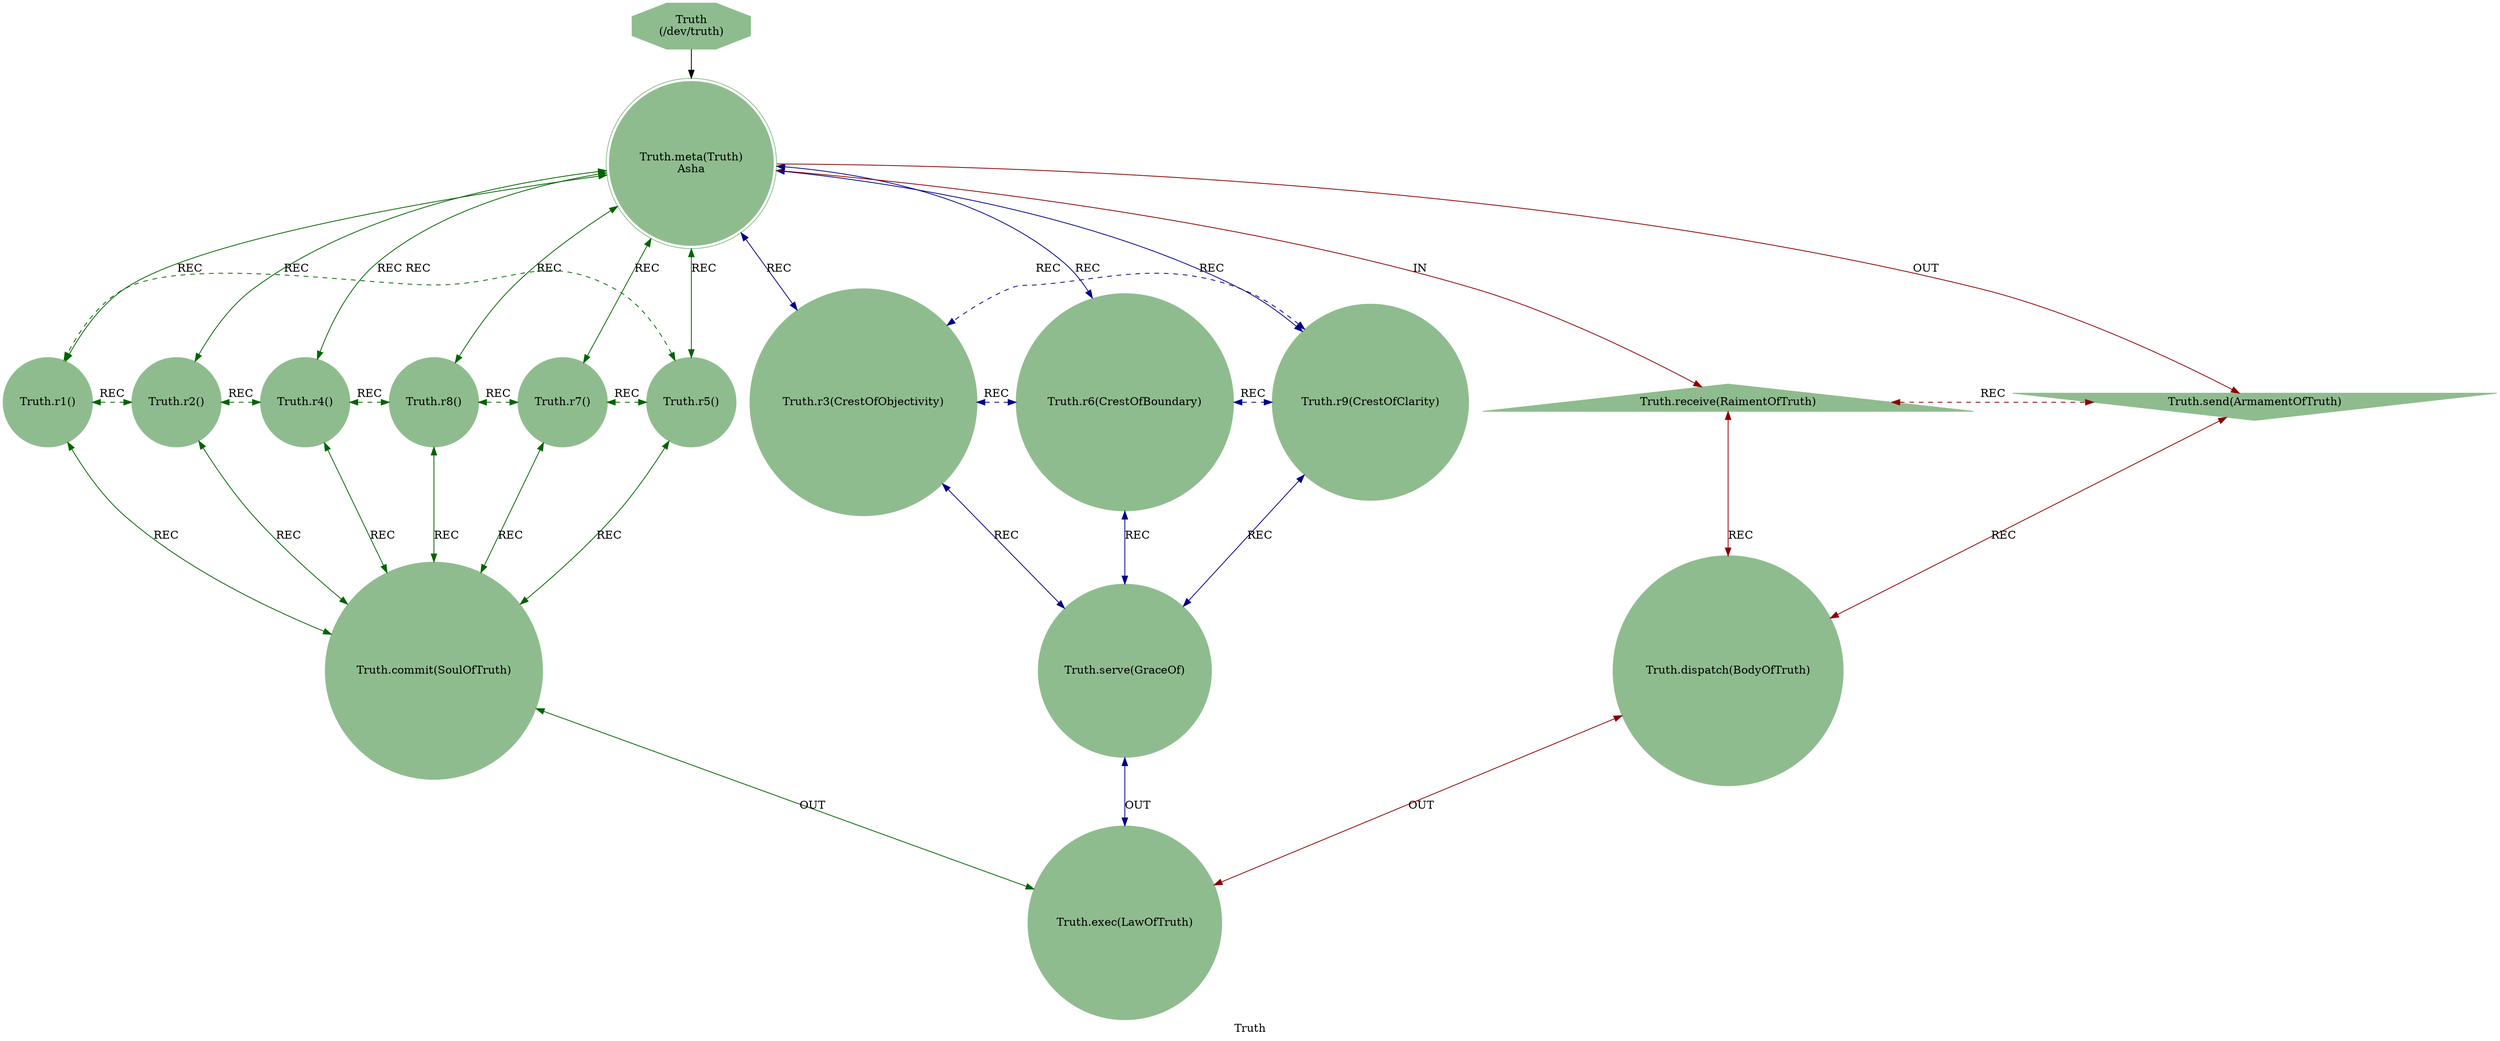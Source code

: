 strict digraph TruthEngine {
    label = "Truth";
    style = filled;
    color = blue;
    comment = "";
    node [shape = polygon; sides = 8; style = filled; color = darkseagreen;];
    
    spark_1_mythos_t [label = "Truth\n(/dev/truth)";];
    
    // r0::meta();r1,r2,r4,r8,r7,r5;r3,r6,r;ra::receive(),rb::send(),rc::dispatch(),rd::commit(),re::serve(),rf::exec()
    spark_0_truth_t [label = "Truth.meta(Truth)\nAsha";comment = "";shape = doublecircle;];
    spark_1_truth_t [label = "Truth.r1()\n";comment = "";shape = circle;];
    spark_2_truth_t [label = "Truth.r2()\n";comment = "";shape = circle;];
    spark_4_truth_t [label = "Truth.r4()\n";comment = "";shape = circle;];
    spark_8_truth_t [label = "Truth.r8()\n";comment = "";shape = circle;];
    spark_7_truth_t [label = "Truth.r7()\n";comment = "";shape = circle;];
    spark_5_truth_t [label = "Truth.r5()\n";comment = "";shape = circle;];
    spark_3_truth_t [label = "Truth.r3(CrestOfObjectivity)";comment = "";shape = circle;];
    spark_6_truth_t [label = "Truth.r6(CrestOfBoundary)";comment = "";shape = circle;];
    spark_9_truth_t [label = "Truth.r9(CrestOfClarity)";comment = "";shape = circle;];
    spark_a_truth_t [label = "Truth.receive(RaimentOfTruth)";comment = "";shape = triangle;];
    spark_b_truth_t [label = "Truth.send(ArmamentOfTruth)";comment = "";shape = invtriangle;];
    spark_c_truth_t [label = "Truth.dispatch(BodyOfTruth)";comment = "";shape = circle;];
    spark_d_truth_t [label = "Truth.commit(SoulOfTruth)";comment = "";shape = circle;];
    spark_e_truth_t [label = "Truth.serve(GraceOf)";comment = "";shape = circle;];
    spark_f_truth_t [label = "Truth.exec(LawOfTruth)";comment = "";shape = circle;];
    
    // IN = Input
    // OUT = Output
    // REC = Recursion
    spark_1_mythos_t -> spark_0_truth_t;
    spark_0_truth_t -> spark_a_truth_t [label = "IN"; color = darkred; comment = "";];
    spark_0_truth_t -> spark_b_truth_t [label = "OUT"; color = darkred; comment = "";];
    spark_0_truth_t -> {spark_3_truth_t spark_6_truth_t spark_9_truth_t} [label = "REC"; color = darkblue; comment = ""; dir = both;];
    spark_0_truth_t -> {spark_1_truth_t spark_2_truth_t spark_4_truth_t spark_8_truth_t spark_7_truth_t spark_5_truth_t} [label = "REC"; color = darkgreen; comment = ""; dir = both;];
    
    {spark_a_truth_t spark_b_truth_t} -> spark_c_truth_t [label = "REC"; color = darkred; comment = ""; dir = both;];
    {spark_1_truth_t spark_2_truth_t spark_4_truth_t spark_8_truth_t spark_7_truth_t spark_5_truth_t} -> spark_d_truth_t [label = "REC"; color = darkgreen; comment = ""; dir = both;];
    {spark_3_truth_t spark_6_truth_t spark_9_truth_t} -> spark_e_truth_t [label = "REC"; color = darkblue; comment = ""; dir = both;];
    
    spark_1_truth_t -> spark_2_truth_t -> spark_4_truth_t -> spark_8_truth_t -> spark_7_truth_t -> spark_5_truth_t -> spark_1_truth_t [label = "REC"; color = darkgreen; comment = ""; style = dashed; constraint = false; dir = both;];
    spark_3_truth_t -> spark_6_truth_t -> spark_9_truth_t -> spark_3_truth_t [label = "REC"; color = darkblue; comment = ""; style = dashed; constraint = false; dir = both;];
    spark_a_truth_t -> spark_b_truth_t [label = "REC"; color = darkred; comment = ""; constraint = false; style = dashed; dir = both;];
    
    spark_c_truth_t -> spark_f_truth_t [label = "OUT"; color = darkred; comment = ""; dir = both;];
    spark_d_truth_t -> spark_f_truth_t [label = "OUT"; color = darkgreen; comment = ""; dir = both;];
    spark_e_truth_t -> spark_f_truth_t [label = "OUT"; color = darkblue; comment = ""; dir = both;];
}